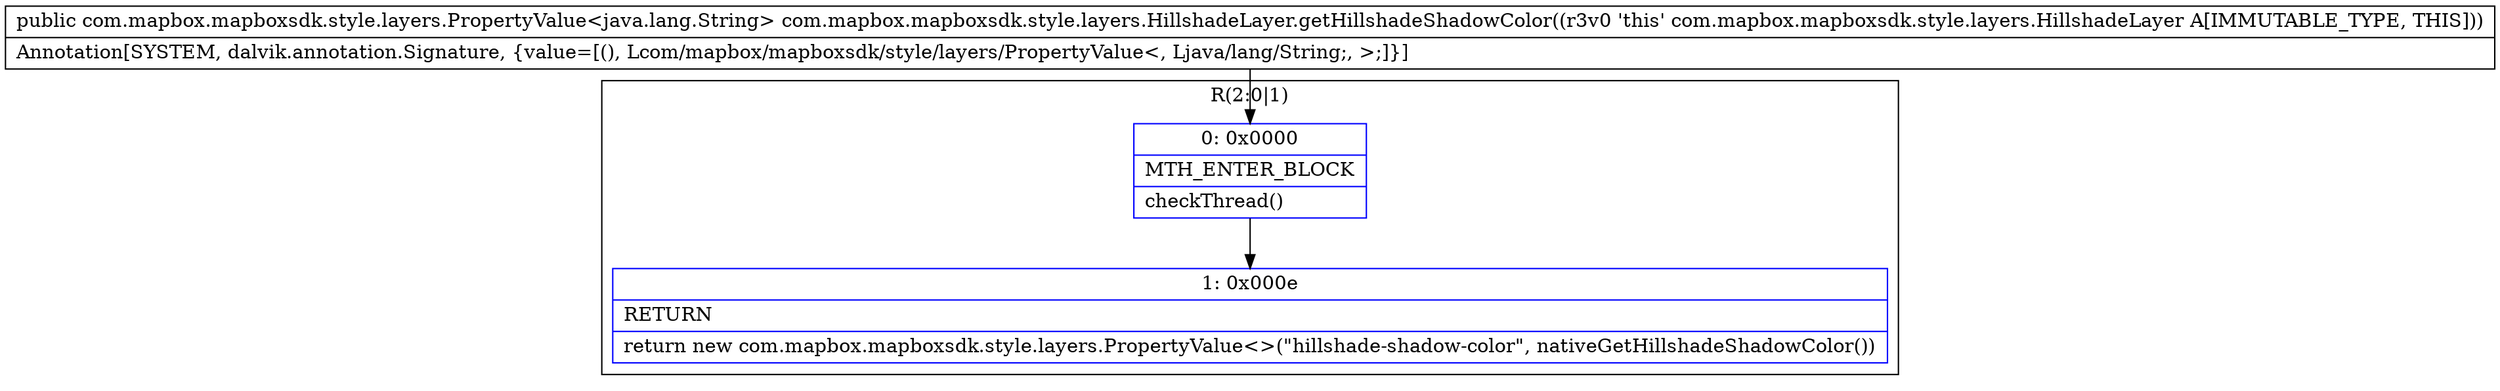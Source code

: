 digraph "CFG forcom.mapbox.mapboxsdk.style.layers.HillshadeLayer.getHillshadeShadowColor()Lcom\/mapbox\/mapboxsdk\/style\/layers\/PropertyValue;" {
subgraph cluster_Region_1897269143 {
label = "R(2:0|1)";
node [shape=record,color=blue];
Node_0 [shape=record,label="{0\:\ 0x0000|MTH_ENTER_BLOCK\l|checkThread()\l}"];
Node_1 [shape=record,label="{1\:\ 0x000e|RETURN\l|return new com.mapbox.mapboxsdk.style.layers.PropertyValue\<\>(\"hillshade\-shadow\-color\", nativeGetHillshadeShadowColor())\l}"];
}
MethodNode[shape=record,label="{public com.mapbox.mapboxsdk.style.layers.PropertyValue\<java.lang.String\> com.mapbox.mapboxsdk.style.layers.HillshadeLayer.getHillshadeShadowColor((r3v0 'this' com.mapbox.mapboxsdk.style.layers.HillshadeLayer A[IMMUTABLE_TYPE, THIS]))  | Annotation[SYSTEM, dalvik.annotation.Signature, \{value=[(), Lcom\/mapbox\/mapboxsdk\/style\/layers\/PropertyValue\<, Ljava\/lang\/String;, \>;]\}]\l}"];
MethodNode -> Node_0;
Node_0 -> Node_1;
}

